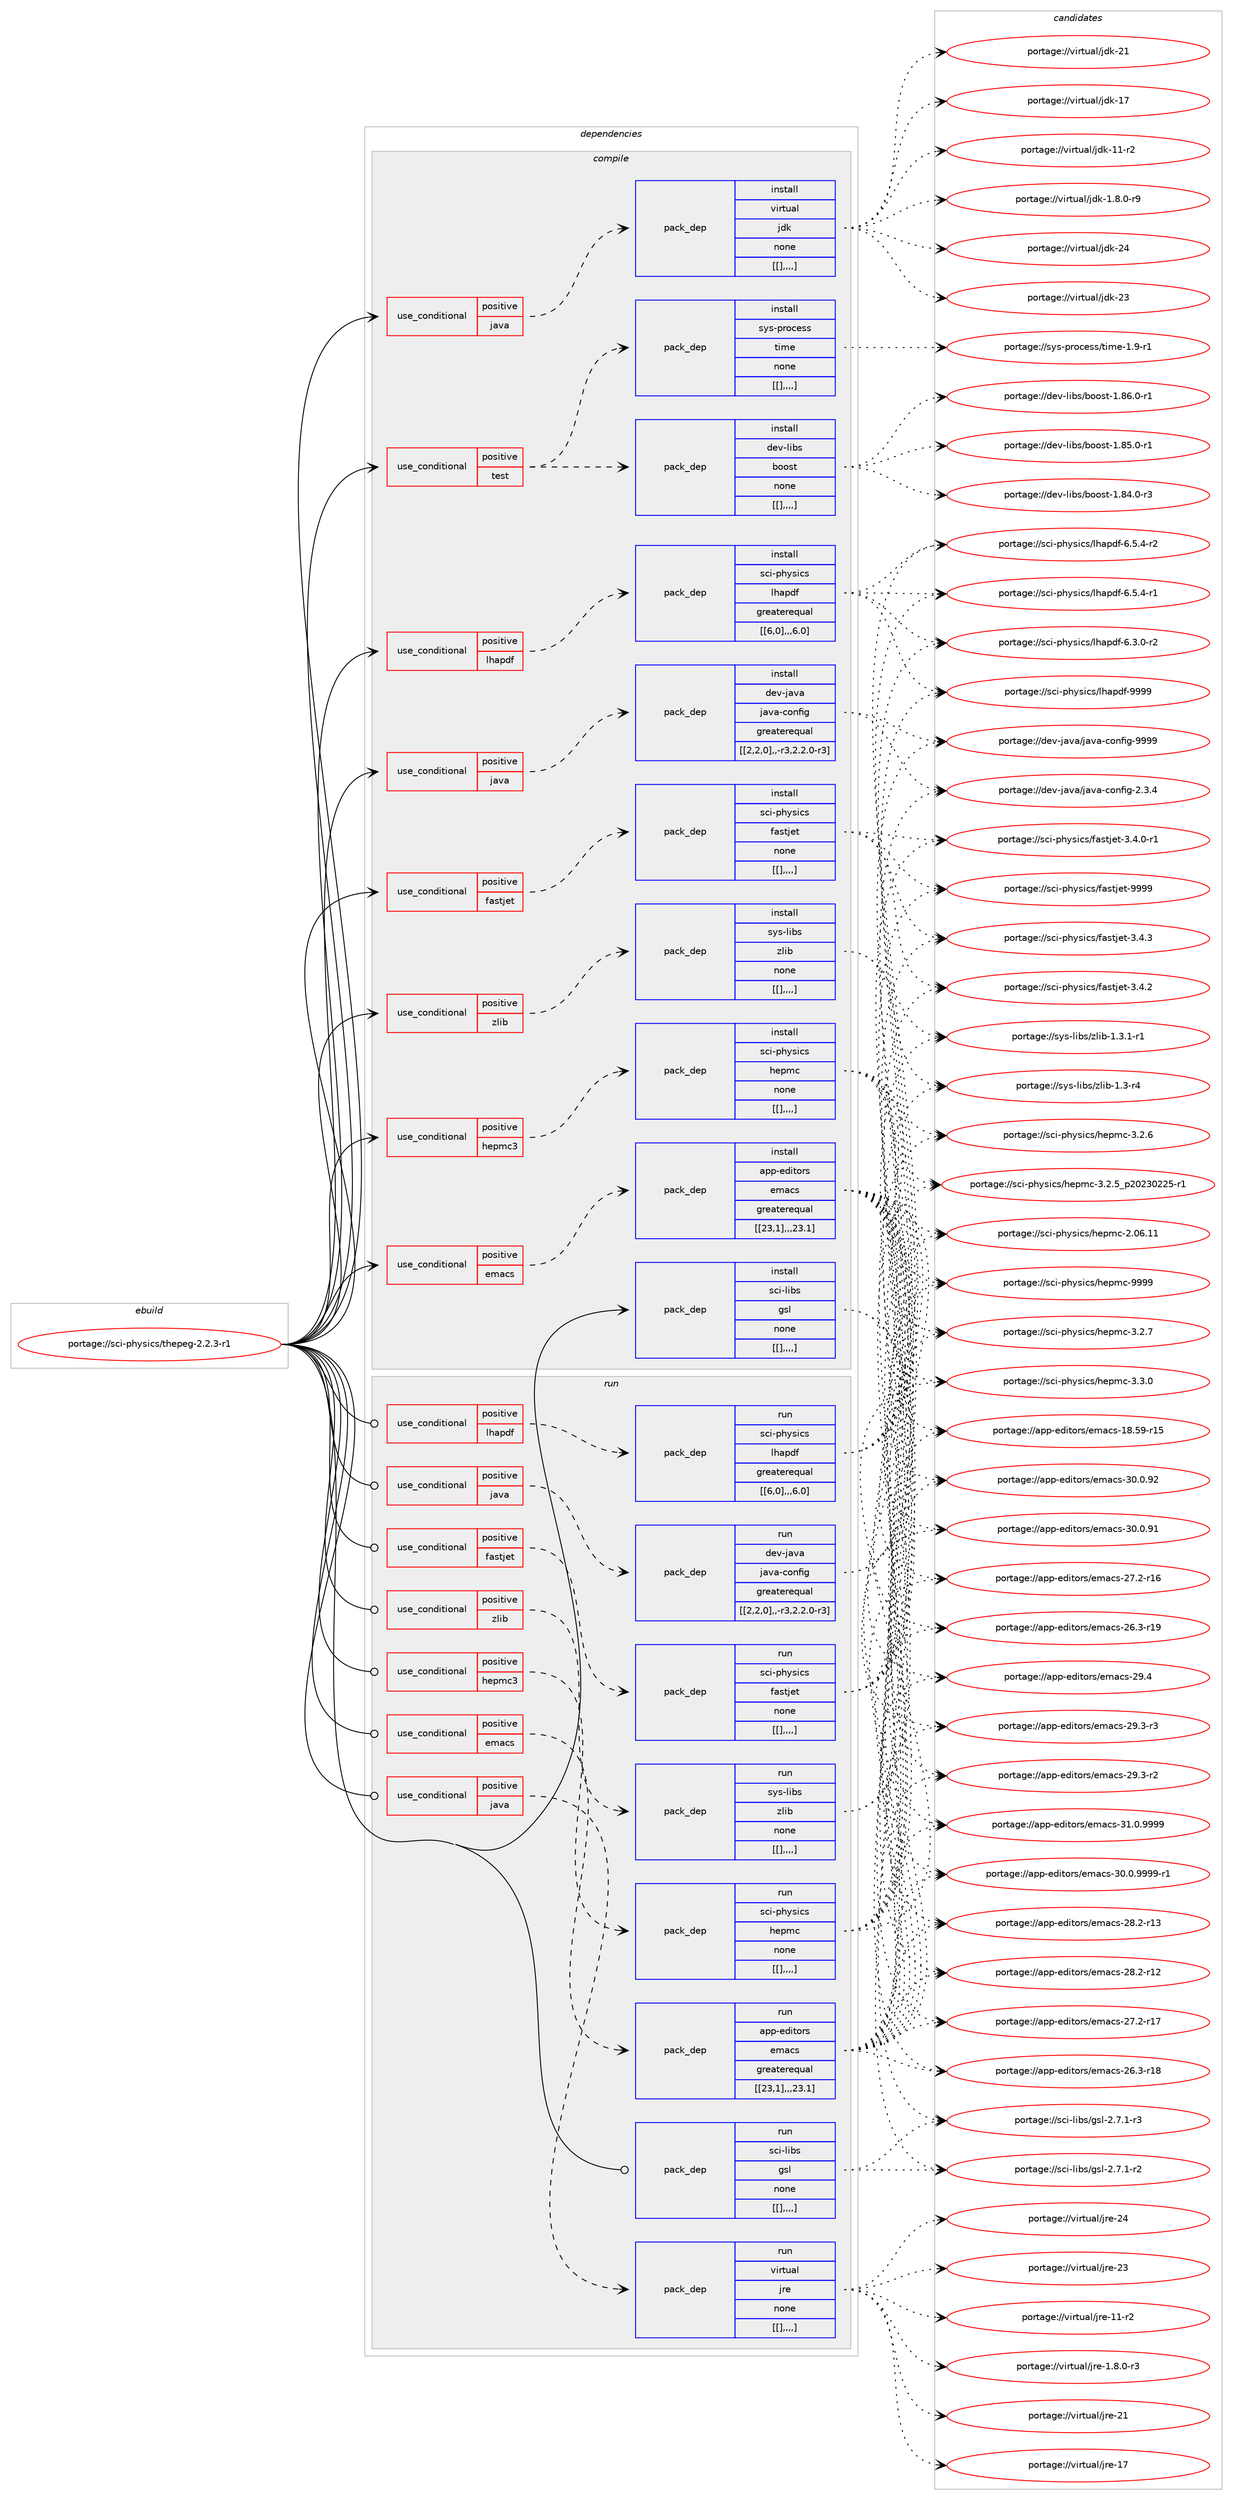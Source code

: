 digraph prolog {

# *************
# Graph options
# *************

newrank=true;
concentrate=true;
compound=true;
graph [rankdir=LR,fontname=Helvetica,fontsize=10,ranksep=1.5];#, ranksep=2.5, nodesep=0.2];
edge  [arrowhead=vee];
node  [fontname=Helvetica,fontsize=10];

# **********
# The ebuild
# **********

subgraph cluster_leftcol {
color=gray;
label=<<i>ebuild</i>>;
id [label="portage://sci-physics/thepeg-2.2.3-r1", color=red, width=4, href="../sci-physics/thepeg-2.2.3-r1.svg"];
}

# ****************
# The dependencies
# ****************

subgraph cluster_midcol {
color=gray;
label=<<i>dependencies</i>>;
subgraph cluster_compile {
fillcolor="#eeeeee";
style=filled;
label=<<i>compile</i>>;
subgraph cond115604 {
dependency434113 [label=<<TABLE BORDER="0" CELLBORDER="1" CELLSPACING="0" CELLPADDING="4"><TR><TD ROWSPAN="3" CELLPADDING="10">use_conditional</TD></TR><TR><TD>positive</TD></TR><TR><TD>emacs</TD></TR></TABLE>>, shape=none, color=red];
subgraph pack315346 {
dependency434156 [label=<<TABLE BORDER="0" CELLBORDER="1" CELLSPACING="0" CELLPADDING="4" WIDTH="220"><TR><TD ROWSPAN="6" CELLPADDING="30">pack_dep</TD></TR><TR><TD WIDTH="110">install</TD></TR><TR><TD>app-editors</TD></TR><TR><TD>emacs</TD></TR><TR><TD>greaterequal</TD></TR><TR><TD>[[23,1],,,23.1]</TD></TR></TABLE>>, shape=none, color=blue];
}
dependency434113:e -> dependency434156:w [weight=20,style="dashed",arrowhead="vee"];
}
id:e -> dependency434113:w [weight=20,style="solid",arrowhead="vee"];
subgraph cond115635 {
dependency434215 [label=<<TABLE BORDER="0" CELLBORDER="1" CELLSPACING="0" CELLPADDING="4"><TR><TD ROWSPAN="3" CELLPADDING="10">use_conditional</TD></TR><TR><TD>positive</TD></TR><TR><TD>fastjet</TD></TR></TABLE>>, shape=none, color=red];
subgraph pack315409 {
dependency434234 [label=<<TABLE BORDER="0" CELLBORDER="1" CELLSPACING="0" CELLPADDING="4" WIDTH="220"><TR><TD ROWSPAN="6" CELLPADDING="30">pack_dep</TD></TR><TR><TD WIDTH="110">install</TD></TR><TR><TD>sci-physics</TD></TR><TR><TD>fastjet</TD></TR><TR><TD>none</TD></TR><TR><TD>[[],,,,]</TD></TR></TABLE>>, shape=none, color=blue];
}
dependency434215:e -> dependency434234:w [weight=20,style="dashed",arrowhead="vee"];
}
id:e -> dependency434215:w [weight=20,style="solid",arrowhead="vee"];
subgraph cond115657 {
dependency434251 [label=<<TABLE BORDER="0" CELLBORDER="1" CELLSPACING="0" CELLPADDING="4"><TR><TD ROWSPAN="3" CELLPADDING="10">use_conditional</TD></TR><TR><TD>positive</TD></TR><TR><TD>hepmc3</TD></TR></TABLE>>, shape=none, color=red];
subgraph pack315426 {
dependency434255 [label=<<TABLE BORDER="0" CELLBORDER="1" CELLSPACING="0" CELLPADDING="4" WIDTH="220"><TR><TD ROWSPAN="6" CELLPADDING="30">pack_dep</TD></TR><TR><TD WIDTH="110">install</TD></TR><TR><TD>sci-physics</TD></TR><TR><TD>hepmc</TD></TR><TR><TD>none</TD></TR><TR><TD>[[],,,,]</TD></TR></TABLE>>, shape=none, color=blue];
}
dependency434251:e -> dependency434255:w [weight=20,style="dashed",arrowhead="vee"];
}
id:e -> dependency434251:w [weight=20,style="solid",arrowhead="vee"];
subgraph cond115675 {
dependency434356 [label=<<TABLE BORDER="0" CELLBORDER="1" CELLSPACING="0" CELLPADDING="4"><TR><TD ROWSPAN="3" CELLPADDING="10">use_conditional</TD></TR><TR><TD>positive</TD></TR><TR><TD>java</TD></TR></TABLE>>, shape=none, color=red];
subgraph pack315494 {
dependency434360 [label=<<TABLE BORDER="0" CELLBORDER="1" CELLSPACING="0" CELLPADDING="4" WIDTH="220"><TR><TD ROWSPAN="6" CELLPADDING="30">pack_dep</TD></TR><TR><TD WIDTH="110">install</TD></TR><TR><TD>dev-java</TD></TR><TR><TD>java-config</TD></TR><TR><TD>greaterequal</TD></TR><TR><TD>[[2,2,0],,-r3,2.2.0-r3]</TD></TR></TABLE>>, shape=none, color=blue];
}
dependency434356:e -> dependency434360:w [weight=20,style="dashed",arrowhead="vee"];
}
id:e -> dependency434356:w [weight=20,style="solid",arrowhead="vee"];
subgraph cond115703 {
dependency434394 [label=<<TABLE BORDER="0" CELLBORDER="1" CELLSPACING="0" CELLPADDING="4"><TR><TD ROWSPAN="3" CELLPADDING="10">use_conditional</TD></TR><TR><TD>positive</TD></TR><TR><TD>java</TD></TR></TABLE>>, shape=none, color=red];
subgraph pack315530 {
dependency434451 [label=<<TABLE BORDER="0" CELLBORDER="1" CELLSPACING="0" CELLPADDING="4" WIDTH="220"><TR><TD ROWSPAN="6" CELLPADDING="30">pack_dep</TD></TR><TR><TD WIDTH="110">install</TD></TR><TR><TD>virtual</TD></TR><TR><TD>jdk</TD></TR><TR><TD>none</TD></TR><TR><TD>[[],,,,]</TD></TR></TABLE>>, shape=none, color=blue];
}
dependency434394:e -> dependency434451:w [weight=20,style="dashed",arrowhead="vee"];
}
id:e -> dependency434394:w [weight=20,style="solid",arrowhead="vee"];
subgraph cond115792 {
dependency434613 [label=<<TABLE BORDER="0" CELLBORDER="1" CELLSPACING="0" CELLPADDING="4"><TR><TD ROWSPAN="3" CELLPADDING="10">use_conditional</TD></TR><TR><TD>positive</TD></TR><TR><TD>lhapdf</TD></TR></TABLE>>, shape=none, color=red];
subgraph pack315677 {
dependency434679 [label=<<TABLE BORDER="0" CELLBORDER="1" CELLSPACING="0" CELLPADDING="4" WIDTH="220"><TR><TD ROWSPAN="6" CELLPADDING="30">pack_dep</TD></TR><TR><TD WIDTH="110">install</TD></TR><TR><TD>sci-physics</TD></TR><TR><TD>lhapdf</TD></TR><TR><TD>greaterequal</TD></TR><TR><TD>[[6,0],,,6.0]</TD></TR></TABLE>>, shape=none, color=blue];
}
dependency434613:e -> dependency434679:w [weight=20,style="dashed",arrowhead="vee"];
}
id:e -> dependency434613:w [weight=20,style="solid",arrowhead="vee"];
subgraph cond115835 {
dependency434725 [label=<<TABLE BORDER="0" CELLBORDER="1" CELLSPACING="0" CELLPADDING="4"><TR><TD ROWSPAN="3" CELLPADDING="10">use_conditional</TD></TR><TR><TD>positive</TD></TR><TR><TD>test</TD></TR></TABLE>>, shape=none, color=red];
subgraph pack315722 {
dependency434728 [label=<<TABLE BORDER="0" CELLBORDER="1" CELLSPACING="0" CELLPADDING="4" WIDTH="220"><TR><TD ROWSPAN="6" CELLPADDING="30">pack_dep</TD></TR><TR><TD WIDTH="110">install</TD></TR><TR><TD>sys-process</TD></TR><TR><TD>time</TD></TR><TR><TD>none</TD></TR><TR><TD>[[],,,,]</TD></TR></TABLE>>, shape=none, color=blue];
}
dependency434725:e -> dependency434728:w [weight=20,style="dashed",arrowhead="vee"];
subgraph pack315726 {
dependency434733 [label=<<TABLE BORDER="0" CELLBORDER="1" CELLSPACING="0" CELLPADDING="4" WIDTH="220"><TR><TD ROWSPAN="6" CELLPADDING="30">pack_dep</TD></TR><TR><TD WIDTH="110">install</TD></TR><TR><TD>dev-libs</TD></TR><TR><TD>boost</TD></TR><TR><TD>none</TD></TR><TR><TD>[[],,,,]</TD></TR></TABLE>>, shape=none, color=blue];
}
dependency434725:e -> dependency434733:w [weight=20,style="dashed",arrowhead="vee"];
}
id:e -> dependency434725:w [weight=20,style="solid",arrowhead="vee"];
subgraph cond115843 {
dependency434757 [label=<<TABLE BORDER="0" CELLBORDER="1" CELLSPACING="0" CELLPADDING="4"><TR><TD ROWSPAN="3" CELLPADDING="10">use_conditional</TD></TR><TR><TD>positive</TD></TR><TR><TD>zlib</TD></TR></TABLE>>, shape=none, color=red];
subgraph pack315747 {
dependency434760 [label=<<TABLE BORDER="0" CELLBORDER="1" CELLSPACING="0" CELLPADDING="4" WIDTH="220"><TR><TD ROWSPAN="6" CELLPADDING="30">pack_dep</TD></TR><TR><TD WIDTH="110">install</TD></TR><TR><TD>sys-libs</TD></TR><TR><TD>zlib</TD></TR><TR><TD>none</TD></TR><TR><TD>[[],,,,]</TD></TR></TABLE>>, shape=none, color=blue];
}
dependency434757:e -> dependency434760:w [weight=20,style="dashed",arrowhead="vee"];
}
id:e -> dependency434757:w [weight=20,style="solid",arrowhead="vee"];
subgraph pack315757 {
dependency434830 [label=<<TABLE BORDER="0" CELLBORDER="1" CELLSPACING="0" CELLPADDING="4" WIDTH="220"><TR><TD ROWSPAN="6" CELLPADDING="30">pack_dep</TD></TR><TR><TD WIDTH="110">install</TD></TR><TR><TD>sci-libs</TD></TR><TR><TD>gsl</TD></TR><TR><TD>none</TD></TR><TR><TD>[[],,,,]</TD></TR></TABLE>>, shape=none, color=blue];
}
id:e -> dependency434830:w [weight=20,style="solid",arrowhead="vee"];
}
subgraph cluster_compileandrun {
fillcolor="#eeeeee";
style=filled;
label=<<i>compile and run</i>>;
}
subgraph cluster_run {
fillcolor="#eeeeee";
style=filled;
label=<<i>run</i>>;
subgraph cond115885 {
dependency434900 [label=<<TABLE BORDER="0" CELLBORDER="1" CELLSPACING="0" CELLPADDING="4"><TR><TD ROWSPAN="3" CELLPADDING="10">use_conditional</TD></TR><TR><TD>positive</TD></TR><TR><TD>emacs</TD></TR></TABLE>>, shape=none, color=red];
subgraph pack315910 {
dependency435031 [label=<<TABLE BORDER="0" CELLBORDER="1" CELLSPACING="0" CELLPADDING="4" WIDTH="220"><TR><TD ROWSPAN="6" CELLPADDING="30">pack_dep</TD></TR><TR><TD WIDTH="110">run</TD></TR><TR><TD>app-editors</TD></TR><TR><TD>emacs</TD></TR><TR><TD>greaterequal</TD></TR><TR><TD>[[23,1],,,23.1]</TD></TR></TABLE>>, shape=none, color=blue];
}
dependency434900:e -> dependency435031:w [weight=20,style="dashed",arrowhead="vee"];
}
id:e -> dependency434900:w [weight=20,style="solid",arrowhead="odot"];
subgraph cond115965 {
dependency435037 [label=<<TABLE BORDER="0" CELLBORDER="1" CELLSPACING="0" CELLPADDING="4"><TR><TD ROWSPAN="3" CELLPADDING="10">use_conditional</TD></TR><TR><TD>positive</TD></TR><TR><TD>fastjet</TD></TR></TABLE>>, shape=none, color=red];
subgraph pack315918 {
dependency435133 [label=<<TABLE BORDER="0" CELLBORDER="1" CELLSPACING="0" CELLPADDING="4" WIDTH="220"><TR><TD ROWSPAN="6" CELLPADDING="30">pack_dep</TD></TR><TR><TD WIDTH="110">run</TD></TR><TR><TD>sci-physics</TD></TR><TR><TD>fastjet</TD></TR><TR><TD>none</TD></TR><TR><TD>[[],,,,]</TD></TR></TABLE>>, shape=none, color=blue];
}
dependency435037:e -> dependency435133:w [weight=20,style="dashed",arrowhead="vee"];
}
id:e -> dependency435037:w [weight=20,style="solid",arrowhead="odot"];
subgraph cond116035 {
dependency435295 [label=<<TABLE BORDER="0" CELLBORDER="1" CELLSPACING="0" CELLPADDING="4"><TR><TD ROWSPAN="3" CELLPADDING="10">use_conditional</TD></TR><TR><TD>positive</TD></TR><TR><TD>hepmc3</TD></TR></TABLE>>, shape=none, color=red];
subgraph pack316074 {
dependency435298 [label=<<TABLE BORDER="0" CELLBORDER="1" CELLSPACING="0" CELLPADDING="4" WIDTH="220"><TR><TD ROWSPAN="6" CELLPADDING="30">pack_dep</TD></TR><TR><TD WIDTH="110">run</TD></TR><TR><TD>sci-physics</TD></TR><TR><TD>hepmc</TD></TR><TR><TD>none</TD></TR><TR><TD>[[],,,,]</TD></TR></TABLE>>, shape=none, color=blue];
}
dependency435295:e -> dependency435298:w [weight=20,style="dashed",arrowhead="vee"];
}
id:e -> dependency435295:w [weight=20,style="solid",arrowhead="odot"];
subgraph cond116062 {
dependency435372 [label=<<TABLE BORDER="0" CELLBORDER="1" CELLSPACING="0" CELLPADDING="4"><TR><TD ROWSPAN="3" CELLPADDING="10">use_conditional</TD></TR><TR><TD>positive</TD></TR><TR><TD>java</TD></TR></TABLE>>, shape=none, color=red];
subgraph pack316123 {
dependency435374 [label=<<TABLE BORDER="0" CELLBORDER="1" CELLSPACING="0" CELLPADDING="4" WIDTH="220"><TR><TD ROWSPAN="6" CELLPADDING="30">pack_dep</TD></TR><TR><TD WIDTH="110">run</TD></TR><TR><TD>dev-java</TD></TR><TR><TD>java-config</TD></TR><TR><TD>greaterequal</TD></TR><TR><TD>[[2,2,0],,-r3,2.2.0-r3]</TD></TR></TABLE>>, shape=none, color=blue];
}
dependency435372:e -> dependency435374:w [weight=20,style="dashed",arrowhead="vee"];
}
id:e -> dependency435372:w [weight=20,style="solid",arrowhead="odot"];
subgraph cond116091 {
dependency435379 [label=<<TABLE BORDER="0" CELLBORDER="1" CELLSPACING="0" CELLPADDING="4"><TR><TD ROWSPAN="3" CELLPADDING="10">use_conditional</TD></TR><TR><TD>positive</TD></TR><TR><TD>java</TD></TR></TABLE>>, shape=none, color=red];
subgraph pack316126 {
dependency435382 [label=<<TABLE BORDER="0" CELLBORDER="1" CELLSPACING="0" CELLPADDING="4" WIDTH="220"><TR><TD ROWSPAN="6" CELLPADDING="30">pack_dep</TD></TR><TR><TD WIDTH="110">run</TD></TR><TR><TD>virtual</TD></TR><TR><TD>jre</TD></TR><TR><TD>none</TD></TR><TR><TD>[[],,,,]</TD></TR></TABLE>>, shape=none, color=blue];
}
dependency435379:e -> dependency435382:w [weight=20,style="dashed",arrowhead="vee"];
}
id:e -> dependency435379:w [weight=20,style="solid",arrowhead="odot"];
subgraph cond116093 {
dependency435388 [label=<<TABLE BORDER="0" CELLBORDER="1" CELLSPACING="0" CELLPADDING="4"><TR><TD ROWSPAN="3" CELLPADDING="10">use_conditional</TD></TR><TR><TD>positive</TD></TR><TR><TD>lhapdf</TD></TR></TABLE>>, shape=none, color=red];
subgraph pack316130 {
dependency435391 [label=<<TABLE BORDER="0" CELLBORDER="1" CELLSPACING="0" CELLPADDING="4" WIDTH="220"><TR><TD ROWSPAN="6" CELLPADDING="30">pack_dep</TD></TR><TR><TD WIDTH="110">run</TD></TR><TR><TD>sci-physics</TD></TR><TR><TD>lhapdf</TD></TR><TR><TD>greaterequal</TD></TR><TR><TD>[[6,0],,,6.0]</TD></TR></TABLE>>, shape=none, color=blue];
}
dependency435388:e -> dependency435391:w [weight=20,style="dashed",arrowhead="vee"];
}
id:e -> dependency435388:w [weight=20,style="solid",arrowhead="odot"];
subgraph cond116104 {
dependency435437 [label=<<TABLE BORDER="0" CELLBORDER="1" CELLSPACING="0" CELLPADDING="4"><TR><TD ROWSPAN="3" CELLPADDING="10">use_conditional</TD></TR><TR><TD>positive</TD></TR><TR><TD>zlib</TD></TR></TABLE>>, shape=none, color=red];
subgraph pack316170 {
dependency435486 [label=<<TABLE BORDER="0" CELLBORDER="1" CELLSPACING="0" CELLPADDING="4" WIDTH="220"><TR><TD ROWSPAN="6" CELLPADDING="30">pack_dep</TD></TR><TR><TD WIDTH="110">run</TD></TR><TR><TD>sys-libs</TD></TR><TR><TD>zlib</TD></TR><TR><TD>none</TD></TR><TR><TD>[[],,,,]</TD></TR></TABLE>>, shape=none, color=blue];
}
dependency435437:e -> dependency435486:w [weight=20,style="dashed",arrowhead="vee"];
}
id:e -> dependency435437:w [weight=20,style="solid",arrowhead="odot"];
subgraph pack316212 {
dependency435528 [label=<<TABLE BORDER="0" CELLBORDER="1" CELLSPACING="0" CELLPADDING="4" WIDTH="220"><TR><TD ROWSPAN="6" CELLPADDING="30">pack_dep</TD></TR><TR><TD WIDTH="110">run</TD></TR><TR><TD>sci-libs</TD></TR><TR><TD>gsl</TD></TR><TR><TD>none</TD></TR><TR><TD>[[],,,,]</TD></TR></TABLE>>, shape=none, color=blue];
}
id:e -> dependency435528:w [weight=20,style="solid",arrowhead="odot"];
}
}

# **************
# The candidates
# **************

subgraph cluster_choices {
rank=same;
color=gray;
label=<<i>candidates</i>>;

subgraph choice315077 {
color=black;
nodesep=1;
choice971121124510110010511611111411547101109979911545514946484657575757 [label="portage://app-editors/emacs-31.0.9999", color=red, width=4,href="../app-editors/emacs-31.0.9999.svg"];
choice9711211245101100105116111114115471011099799115455148464846575757574511449 [label="portage://app-editors/emacs-30.0.9999-r1", color=red, width=4,href="../app-editors/emacs-30.0.9999-r1.svg"];
choice97112112451011001051161111141154710110997991154551484648465750 [label="portage://app-editors/emacs-30.0.92", color=red, width=4,href="../app-editors/emacs-30.0.92.svg"];
choice97112112451011001051161111141154710110997991154551484648465749 [label="portage://app-editors/emacs-30.0.91", color=red, width=4,href="../app-editors/emacs-30.0.91.svg"];
choice97112112451011001051161111141154710110997991154550574652 [label="portage://app-editors/emacs-29.4", color=red, width=4,href="../app-editors/emacs-29.4.svg"];
choice971121124510110010511611111411547101109979911545505746514511451 [label="portage://app-editors/emacs-29.3-r3", color=red, width=4,href="../app-editors/emacs-29.3-r3.svg"];
choice971121124510110010511611111411547101109979911545505746514511450 [label="portage://app-editors/emacs-29.3-r2", color=red, width=4,href="../app-editors/emacs-29.3-r2.svg"];
choice97112112451011001051161111141154710110997991154550564650451144951 [label="portage://app-editors/emacs-28.2-r13", color=red, width=4,href="../app-editors/emacs-28.2-r13.svg"];
choice97112112451011001051161111141154710110997991154550564650451144950 [label="portage://app-editors/emacs-28.2-r12", color=red, width=4,href="../app-editors/emacs-28.2-r12.svg"];
choice97112112451011001051161111141154710110997991154550554650451144955 [label="portage://app-editors/emacs-27.2-r17", color=red, width=4,href="../app-editors/emacs-27.2-r17.svg"];
choice97112112451011001051161111141154710110997991154550554650451144954 [label="portage://app-editors/emacs-27.2-r16", color=red, width=4,href="../app-editors/emacs-27.2-r16.svg"];
choice97112112451011001051161111141154710110997991154550544651451144957 [label="portage://app-editors/emacs-26.3-r19", color=red, width=4,href="../app-editors/emacs-26.3-r19.svg"];
choice97112112451011001051161111141154710110997991154550544651451144956 [label="portage://app-editors/emacs-26.3-r18", color=red, width=4,href="../app-editors/emacs-26.3-r18.svg"];
choice9711211245101100105116111114115471011099799115454956465357451144953 [label="portage://app-editors/emacs-18.59-r15", color=red, width=4,href="../app-editors/emacs-18.59-r15.svg"];
dependency434156:e -> choice971121124510110010511611111411547101109979911545514946484657575757:w [style=dotted,weight="100"];
dependency434156:e -> choice9711211245101100105116111114115471011099799115455148464846575757574511449:w [style=dotted,weight="100"];
dependency434156:e -> choice97112112451011001051161111141154710110997991154551484648465750:w [style=dotted,weight="100"];
dependency434156:e -> choice97112112451011001051161111141154710110997991154551484648465749:w [style=dotted,weight="100"];
dependency434156:e -> choice97112112451011001051161111141154710110997991154550574652:w [style=dotted,weight="100"];
dependency434156:e -> choice971121124510110010511611111411547101109979911545505746514511451:w [style=dotted,weight="100"];
dependency434156:e -> choice971121124510110010511611111411547101109979911545505746514511450:w [style=dotted,weight="100"];
dependency434156:e -> choice97112112451011001051161111141154710110997991154550564650451144951:w [style=dotted,weight="100"];
dependency434156:e -> choice97112112451011001051161111141154710110997991154550564650451144950:w [style=dotted,weight="100"];
dependency434156:e -> choice97112112451011001051161111141154710110997991154550554650451144955:w [style=dotted,weight="100"];
dependency434156:e -> choice97112112451011001051161111141154710110997991154550554650451144954:w [style=dotted,weight="100"];
dependency434156:e -> choice97112112451011001051161111141154710110997991154550544651451144957:w [style=dotted,weight="100"];
dependency434156:e -> choice97112112451011001051161111141154710110997991154550544651451144956:w [style=dotted,weight="100"];
dependency434156:e -> choice9711211245101100105116111114115471011099799115454956465357451144953:w [style=dotted,weight="100"];
}
subgraph choice315087 {
color=black;
nodesep=1;
choice11599105451121041211151059911547102971151161061011164557575757 [label="portage://sci-physics/fastjet-9999", color=red, width=4,href="../sci-physics/fastjet-9999.svg"];
choice1159910545112104121115105991154710297115116106101116455146524651 [label="portage://sci-physics/fastjet-3.4.3", color=red, width=4,href="../sci-physics/fastjet-3.4.3.svg"];
choice1159910545112104121115105991154710297115116106101116455146524650 [label="portage://sci-physics/fastjet-3.4.2", color=red, width=4,href="../sci-physics/fastjet-3.4.2.svg"];
choice11599105451121041211151059911547102971151161061011164551465246484511449 [label="portage://sci-physics/fastjet-3.4.0-r1", color=red, width=4,href="../sci-physics/fastjet-3.4.0-r1.svg"];
dependency434234:e -> choice11599105451121041211151059911547102971151161061011164557575757:w [style=dotted,weight="100"];
dependency434234:e -> choice1159910545112104121115105991154710297115116106101116455146524651:w [style=dotted,weight="100"];
dependency434234:e -> choice1159910545112104121115105991154710297115116106101116455146524650:w [style=dotted,weight="100"];
dependency434234:e -> choice11599105451121041211151059911547102971151161061011164551465246484511449:w [style=dotted,weight="100"];
}
subgraph choice315113 {
color=black;
nodesep=1;
choice11599105451121041211151059911547104101112109994557575757 [label="portage://sci-physics/hepmc-9999", color=red, width=4,href="../sci-physics/hepmc-9999.svg"];
choice1159910545112104121115105991154710410111210999455146514648 [label="portage://sci-physics/hepmc-3.3.0", color=red, width=4,href="../sci-physics/hepmc-3.3.0.svg"];
choice1159910545112104121115105991154710410111210999455146504655 [label="portage://sci-physics/hepmc-3.2.7", color=red, width=4,href="../sci-physics/hepmc-3.2.7.svg"];
choice1159910545112104121115105991154710410111210999455146504654 [label="portage://sci-physics/hepmc-3.2.6", color=red, width=4,href="../sci-physics/hepmc-3.2.6.svg"];
choice11599105451121041211151059911547104101112109994551465046539511250485051485050534511449 [label="portage://sci-physics/hepmc-3.2.5_p20230225-r1", color=red, width=4,href="../sci-physics/hepmc-3.2.5_p20230225-r1.svg"];
choice11599105451121041211151059911547104101112109994550464854464949 [label="portage://sci-physics/hepmc-2.06.11", color=red, width=4,href="../sci-physics/hepmc-2.06.11.svg"];
dependency434255:e -> choice11599105451121041211151059911547104101112109994557575757:w [style=dotted,weight="100"];
dependency434255:e -> choice1159910545112104121115105991154710410111210999455146514648:w [style=dotted,weight="100"];
dependency434255:e -> choice1159910545112104121115105991154710410111210999455146504655:w [style=dotted,weight="100"];
dependency434255:e -> choice1159910545112104121115105991154710410111210999455146504654:w [style=dotted,weight="100"];
dependency434255:e -> choice11599105451121041211151059911547104101112109994551465046539511250485051485050534511449:w [style=dotted,weight="100"];
dependency434255:e -> choice11599105451121041211151059911547104101112109994550464854464949:w [style=dotted,weight="100"];
}
subgraph choice315130 {
color=black;
nodesep=1;
choice10010111845106971189747106971189745991111101021051034557575757 [label="portage://dev-java/java-config-9999", color=red, width=4,href="../dev-java/java-config-9999.svg"];
choice1001011184510697118974710697118974599111110102105103455046514652 [label="portage://dev-java/java-config-2.3.4", color=red, width=4,href="../dev-java/java-config-2.3.4.svg"];
dependency434360:e -> choice10010111845106971189747106971189745991111101021051034557575757:w [style=dotted,weight="100"];
dependency434360:e -> choice1001011184510697118974710697118974599111110102105103455046514652:w [style=dotted,weight="100"];
}
subgraph choice315139 {
color=black;
nodesep=1;
choice1181051141161179710847106100107455052 [label="portage://virtual/jdk-24", color=red, width=4,href="../virtual/jdk-24.svg"];
choice1181051141161179710847106100107455051 [label="portage://virtual/jdk-23", color=red, width=4,href="../virtual/jdk-23.svg"];
choice1181051141161179710847106100107455049 [label="portage://virtual/jdk-21", color=red, width=4,href="../virtual/jdk-21.svg"];
choice1181051141161179710847106100107454955 [label="portage://virtual/jdk-17", color=red, width=4,href="../virtual/jdk-17.svg"];
choice11810511411611797108471061001074549494511450 [label="portage://virtual/jdk-11-r2", color=red, width=4,href="../virtual/jdk-11-r2.svg"];
choice11810511411611797108471061001074549465646484511457 [label="portage://virtual/jdk-1.8.0-r9", color=red, width=4,href="../virtual/jdk-1.8.0-r9.svg"];
dependency434451:e -> choice1181051141161179710847106100107455052:w [style=dotted,weight="100"];
dependency434451:e -> choice1181051141161179710847106100107455051:w [style=dotted,weight="100"];
dependency434451:e -> choice1181051141161179710847106100107455049:w [style=dotted,weight="100"];
dependency434451:e -> choice1181051141161179710847106100107454955:w [style=dotted,weight="100"];
dependency434451:e -> choice11810511411611797108471061001074549494511450:w [style=dotted,weight="100"];
dependency434451:e -> choice11810511411611797108471061001074549465646484511457:w [style=dotted,weight="100"];
}
subgraph choice315149 {
color=black;
nodesep=1;
choice11599105451121041211151059911547108104971121001024557575757 [label="portage://sci-physics/lhapdf-9999", color=red, width=4,href="../sci-physics/lhapdf-9999.svg"];
choice11599105451121041211151059911547108104971121001024554465346524511450 [label="portage://sci-physics/lhapdf-6.5.4-r2", color=red, width=4,href="../sci-physics/lhapdf-6.5.4-r2.svg"];
choice11599105451121041211151059911547108104971121001024554465346524511449 [label="portage://sci-physics/lhapdf-6.5.4-r1", color=red, width=4,href="../sci-physics/lhapdf-6.5.4-r1.svg"];
choice11599105451121041211151059911547108104971121001024554465146484511450 [label="portage://sci-physics/lhapdf-6.3.0-r2", color=red, width=4,href="../sci-physics/lhapdf-6.3.0-r2.svg"];
dependency434679:e -> choice11599105451121041211151059911547108104971121001024557575757:w [style=dotted,weight="100"];
dependency434679:e -> choice11599105451121041211151059911547108104971121001024554465346524511450:w [style=dotted,weight="100"];
dependency434679:e -> choice11599105451121041211151059911547108104971121001024554465346524511449:w [style=dotted,weight="100"];
dependency434679:e -> choice11599105451121041211151059911547108104971121001024554465146484511450:w [style=dotted,weight="100"];
}
subgraph choice315155 {
color=black;
nodesep=1;
choice115121115451121141119910111511547116105109101454946574511449 [label="portage://sys-process/time-1.9-r1", color=red, width=4,href="../sys-process/time-1.9-r1.svg"];
dependency434728:e -> choice115121115451121141119910111511547116105109101454946574511449:w [style=dotted,weight="100"];
}
subgraph choice315156 {
color=black;
nodesep=1;
choice10010111845108105981154798111111115116454946565446484511449 [label="portage://dev-libs/boost-1.86.0-r1", color=red, width=4,href="../dev-libs/boost-1.86.0-r1.svg"];
choice10010111845108105981154798111111115116454946565346484511449 [label="portage://dev-libs/boost-1.85.0-r1", color=red, width=4,href="../dev-libs/boost-1.85.0-r1.svg"];
choice10010111845108105981154798111111115116454946565246484511451 [label="portage://dev-libs/boost-1.84.0-r3", color=red, width=4,href="../dev-libs/boost-1.84.0-r3.svg"];
dependency434733:e -> choice10010111845108105981154798111111115116454946565446484511449:w [style=dotted,weight="100"];
dependency434733:e -> choice10010111845108105981154798111111115116454946565346484511449:w [style=dotted,weight="100"];
dependency434733:e -> choice10010111845108105981154798111111115116454946565246484511451:w [style=dotted,weight="100"];
}
subgraph choice315159 {
color=black;
nodesep=1;
choice115121115451081059811547122108105984549465146494511449 [label="portage://sys-libs/zlib-1.3.1-r1", color=red, width=4,href="../sys-libs/zlib-1.3.1-r1.svg"];
choice11512111545108105981154712210810598454946514511452 [label="portage://sys-libs/zlib-1.3-r4", color=red, width=4,href="../sys-libs/zlib-1.3-r4.svg"];
dependency434760:e -> choice115121115451081059811547122108105984549465146494511449:w [style=dotted,weight="100"];
dependency434760:e -> choice11512111545108105981154712210810598454946514511452:w [style=dotted,weight="100"];
}
subgraph choice315166 {
color=black;
nodesep=1;
choice115991054510810598115471031151084550465546494511451 [label="portage://sci-libs/gsl-2.7.1-r3", color=red, width=4,href="../sci-libs/gsl-2.7.1-r3.svg"];
choice115991054510810598115471031151084550465546494511450 [label="portage://sci-libs/gsl-2.7.1-r2", color=red, width=4,href="../sci-libs/gsl-2.7.1-r2.svg"];
dependency434830:e -> choice115991054510810598115471031151084550465546494511451:w [style=dotted,weight="100"];
dependency434830:e -> choice115991054510810598115471031151084550465546494511450:w [style=dotted,weight="100"];
}
subgraph choice315176 {
color=black;
nodesep=1;
choice971121124510110010511611111411547101109979911545514946484657575757 [label="portage://app-editors/emacs-31.0.9999", color=red, width=4,href="../app-editors/emacs-31.0.9999.svg"];
choice9711211245101100105116111114115471011099799115455148464846575757574511449 [label="portage://app-editors/emacs-30.0.9999-r1", color=red, width=4,href="../app-editors/emacs-30.0.9999-r1.svg"];
choice97112112451011001051161111141154710110997991154551484648465750 [label="portage://app-editors/emacs-30.0.92", color=red, width=4,href="../app-editors/emacs-30.0.92.svg"];
choice97112112451011001051161111141154710110997991154551484648465749 [label="portage://app-editors/emacs-30.0.91", color=red, width=4,href="../app-editors/emacs-30.0.91.svg"];
choice97112112451011001051161111141154710110997991154550574652 [label="portage://app-editors/emacs-29.4", color=red, width=4,href="../app-editors/emacs-29.4.svg"];
choice971121124510110010511611111411547101109979911545505746514511451 [label="portage://app-editors/emacs-29.3-r3", color=red, width=4,href="../app-editors/emacs-29.3-r3.svg"];
choice971121124510110010511611111411547101109979911545505746514511450 [label="portage://app-editors/emacs-29.3-r2", color=red, width=4,href="../app-editors/emacs-29.3-r2.svg"];
choice97112112451011001051161111141154710110997991154550564650451144951 [label="portage://app-editors/emacs-28.2-r13", color=red, width=4,href="../app-editors/emacs-28.2-r13.svg"];
choice97112112451011001051161111141154710110997991154550564650451144950 [label="portage://app-editors/emacs-28.2-r12", color=red, width=4,href="../app-editors/emacs-28.2-r12.svg"];
choice97112112451011001051161111141154710110997991154550554650451144955 [label="portage://app-editors/emacs-27.2-r17", color=red, width=4,href="../app-editors/emacs-27.2-r17.svg"];
choice97112112451011001051161111141154710110997991154550554650451144954 [label="portage://app-editors/emacs-27.2-r16", color=red, width=4,href="../app-editors/emacs-27.2-r16.svg"];
choice97112112451011001051161111141154710110997991154550544651451144957 [label="portage://app-editors/emacs-26.3-r19", color=red, width=4,href="../app-editors/emacs-26.3-r19.svg"];
choice97112112451011001051161111141154710110997991154550544651451144956 [label="portage://app-editors/emacs-26.3-r18", color=red, width=4,href="../app-editors/emacs-26.3-r18.svg"];
choice9711211245101100105116111114115471011099799115454956465357451144953 [label="portage://app-editors/emacs-18.59-r15", color=red, width=4,href="../app-editors/emacs-18.59-r15.svg"];
dependency435031:e -> choice971121124510110010511611111411547101109979911545514946484657575757:w [style=dotted,weight="100"];
dependency435031:e -> choice9711211245101100105116111114115471011099799115455148464846575757574511449:w [style=dotted,weight="100"];
dependency435031:e -> choice97112112451011001051161111141154710110997991154551484648465750:w [style=dotted,weight="100"];
dependency435031:e -> choice97112112451011001051161111141154710110997991154551484648465749:w [style=dotted,weight="100"];
dependency435031:e -> choice97112112451011001051161111141154710110997991154550574652:w [style=dotted,weight="100"];
dependency435031:e -> choice971121124510110010511611111411547101109979911545505746514511451:w [style=dotted,weight="100"];
dependency435031:e -> choice971121124510110010511611111411547101109979911545505746514511450:w [style=dotted,weight="100"];
dependency435031:e -> choice97112112451011001051161111141154710110997991154550564650451144951:w [style=dotted,weight="100"];
dependency435031:e -> choice97112112451011001051161111141154710110997991154550564650451144950:w [style=dotted,weight="100"];
dependency435031:e -> choice97112112451011001051161111141154710110997991154550554650451144955:w [style=dotted,weight="100"];
dependency435031:e -> choice97112112451011001051161111141154710110997991154550554650451144954:w [style=dotted,weight="100"];
dependency435031:e -> choice97112112451011001051161111141154710110997991154550544651451144957:w [style=dotted,weight="100"];
dependency435031:e -> choice97112112451011001051161111141154710110997991154550544651451144956:w [style=dotted,weight="100"];
dependency435031:e -> choice9711211245101100105116111114115471011099799115454956465357451144953:w [style=dotted,weight="100"];
}
subgraph choice315206 {
color=black;
nodesep=1;
choice11599105451121041211151059911547102971151161061011164557575757 [label="portage://sci-physics/fastjet-9999", color=red, width=4,href="../sci-physics/fastjet-9999.svg"];
choice1159910545112104121115105991154710297115116106101116455146524651 [label="portage://sci-physics/fastjet-3.4.3", color=red, width=4,href="../sci-physics/fastjet-3.4.3.svg"];
choice1159910545112104121115105991154710297115116106101116455146524650 [label="portage://sci-physics/fastjet-3.4.2", color=red, width=4,href="../sci-physics/fastjet-3.4.2.svg"];
choice11599105451121041211151059911547102971151161061011164551465246484511449 [label="portage://sci-physics/fastjet-3.4.0-r1", color=red, width=4,href="../sci-physics/fastjet-3.4.0-r1.svg"];
dependency435133:e -> choice11599105451121041211151059911547102971151161061011164557575757:w [style=dotted,weight="100"];
dependency435133:e -> choice1159910545112104121115105991154710297115116106101116455146524651:w [style=dotted,weight="100"];
dependency435133:e -> choice1159910545112104121115105991154710297115116106101116455146524650:w [style=dotted,weight="100"];
dependency435133:e -> choice11599105451121041211151059911547102971151161061011164551465246484511449:w [style=dotted,weight="100"];
}
subgraph choice315213 {
color=black;
nodesep=1;
choice11599105451121041211151059911547104101112109994557575757 [label="portage://sci-physics/hepmc-9999", color=red, width=4,href="../sci-physics/hepmc-9999.svg"];
choice1159910545112104121115105991154710410111210999455146514648 [label="portage://sci-physics/hepmc-3.3.0", color=red, width=4,href="../sci-physics/hepmc-3.3.0.svg"];
choice1159910545112104121115105991154710410111210999455146504655 [label="portage://sci-physics/hepmc-3.2.7", color=red, width=4,href="../sci-physics/hepmc-3.2.7.svg"];
choice1159910545112104121115105991154710410111210999455146504654 [label="portage://sci-physics/hepmc-3.2.6", color=red, width=4,href="../sci-physics/hepmc-3.2.6.svg"];
choice11599105451121041211151059911547104101112109994551465046539511250485051485050534511449 [label="portage://sci-physics/hepmc-3.2.5_p20230225-r1", color=red, width=4,href="../sci-physics/hepmc-3.2.5_p20230225-r1.svg"];
choice11599105451121041211151059911547104101112109994550464854464949 [label="portage://sci-physics/hepmc-2.06.11", color=red, width=4,href="../sci-physics/hepmc-2.06.11.svg"];
dependency435298:e -> choice11599105451121041211151059911547104101112109994557575757:w [style=dotted,weight="100"];
dependency435298:e -> choice1159910545112104121115105991154710410111210999455146514648:w [style=dotted,weight="100"];
dependency435298:e -> choice1159910545112104121115105991154710410111210999455146504655:w [style=dotted,weight="100"];
dependency435298:e -> choice1159910545112104121115105991154710410111210999455146504654:w [style=dotted,weight="100"];
dependency435298:e -> choice11599105451121041211151059911547104101112109994551465046539511250485051485050534511449:w [style=dotted,weight="100"];
dependency435298:e -> choice11599105451121041211151059911547104101112109994550464854464949:w [style=dotted,weight="100"];
}
subgraph choice315224 {
color=black;
nodesep=1;
choice10010111845106971189747106971189745991111101021051034557575757 [label="portage://dev-java/java-config-9999", color=red, width=4,href="../dev-java/java-config-9999.svg"];
choice1001011184510697118974710697118974599111110102105103455046514652 [label="portage://dev-java/java-config-2.3.4", color=red, width=4,href="../dev-java/java-config-2.3.4.svg"];
dependency435374:e -> choice10010111845106971189747106971189745991111101021051034557575757:w [style=dotted,weight="100"];
dependency435374:e -> choice1001011184510697118974710697118974599111110102105103455046514652:w [style=dotted,weight="100"];
}
subgraph choice315243 {
color=black;
nodesep=1;
choice1181051141161179710847106114101455052 [label="portage://virtual/jre-24", color=red, width=4,href="../virtual/jre-24.svg"];
choice1181051141161179710847106114101455051 [label="portage://virtual/jre-23", color=red, width=4,href="../virtual/jre-23.svg"];
choice1181051141161179710847106114101455049 [label="portage://virtual/jre-21", color=red, width=4,href="../virtual/jre-21.svg"];
choice1181051141161179710847106114101454955 [label="portage://virtual/jre-17", color=red, width=4,href="../virtual/jre-17.svg"];
choice11810511411611797108471061141014549494511450 [label="portage://virtual/jre-11-r2", color=red, width=4,href="../virtual/jre-11-r2.svg"];
choice11810511411611797108471061141014549465646484511451 [label="portage://virtual/jre-1.8.0-r3", color=red, width=4,href="../virtual/jre-1.8.0-r3.svg"];
dependency435382:e -> choice1181051141161179710847106114101455052:w [style=dotted,weight="100"];
dependency435382:e -> choice1181051141161179710847106114101455051:w [style=dotted,weight="100"];
dependency435382:e -> choice1181051141161179710847106114101455049:w [style=dotted,weight="100"];
dependency435382:e -> choice1181051141161179710847106114101454955:w [style=dotted,weight="100"];
dependency435382:e -> choice11810511411611797108471061141014549494511450:w [style=dotted,weight="100"];
dependency435382:e -> choice11810511411611797108471061141014549465646484511451:w [style=dotted,weight="100"];
}
subgraph choice315248 {
color=black;
nodesep=1;
choice11599105451121041211151059911547108104971121001024557575757 [label="portage://sci-physics/lhapdf-9999", color=red, width=4,href="../sci-physics/lhapdf-9999.svg"];
choice11599105451121041211151059911547108104971121001024554465346524511450 [label="portage://sci-physics/lhapdf-6.5.4-r2", color=red, width=4,href="../sci-physics/lhapdf-6.5.4-r2.svg"];
choice11599105451121041211151059911547108104971121001024554465346524511449 [label="portage://sci-physics/lhapdf-6.5.4-r1", color=red, width=4,href="../sci-physics/lhapdf-6.5.4-r1.svg"];
choice11599105451121041211151059911547108104971121001024554465146484511450 [label="portage://sci-physics/lhapdf-6.3.0-r2", color=red, width=4,href="../sci-physics/lhapdf-6.3.0-r2.svg"];
dependency435391:e -> choice11599105451121041211151059911547108104971121001024557575757:w [style=dotted,weight="100"];
dependency435391:e -> choice11599105451121041211151059911547108104971121001024554465346524511450:w [style=dotted,weight="100"];
dependency435391:e -> choice11599105451121041211151059911547108104971121001024554465346524511449:w [style=dotted,weight="100"];
dependency435391:e -> choice11599105451121041211151059911547108104971121001024554465146484511450:w [style=dotted,weight="100"];
}
subgraph choice315259 {
color=black;
nodesep=1;
choice115121115451081059811547122108105984549465146494511449 [label="portage://sys-libs/zlib-1.3.1-r1", color=red, width=4,href="../sys-libs/zlib-1.3.1-r1.svg"];
choice11512111545108105981154712210810598454946514511452 [label="portage://sys-libs/zlib-1.3-r4", color=red, width=4,href="../sys-libs/zlib-1.3-r4.svg"];
dependency435486:e -> choice115121115451081059811547122108105984549465146494511449:w [style=dotted,weight="100"];
dependency435486:e -> choice11512111545108105981154712210810598454946514511452:w [style=dotted,weight="100"];
}
subgraph choice315262 {
color=black;
nodesep=1;
choice115991054510810598115471031151084550465546494511451 [label="portage://sci-libs/gsl-2.7.1-r3", color=red, width=4,href="../sci-libs/gsl-2.7.1-r3.svg"];
choice115991054510810598115471031151084550465546494511450 [label="portage://sci-libs/gsl-2.7.1-r2", color=red, width=4,href="../sci-libs/gsl-2.7.1-r2.svg"];
dependency435528:e -> choice115991054510810598115471031151084550465546494511451:w [style=dotted,weight="100"];
dependency435528:e -> choice115991054510810598115471031151084550465546494511450:w [style=dotted,weight="100"];
}
}

}
